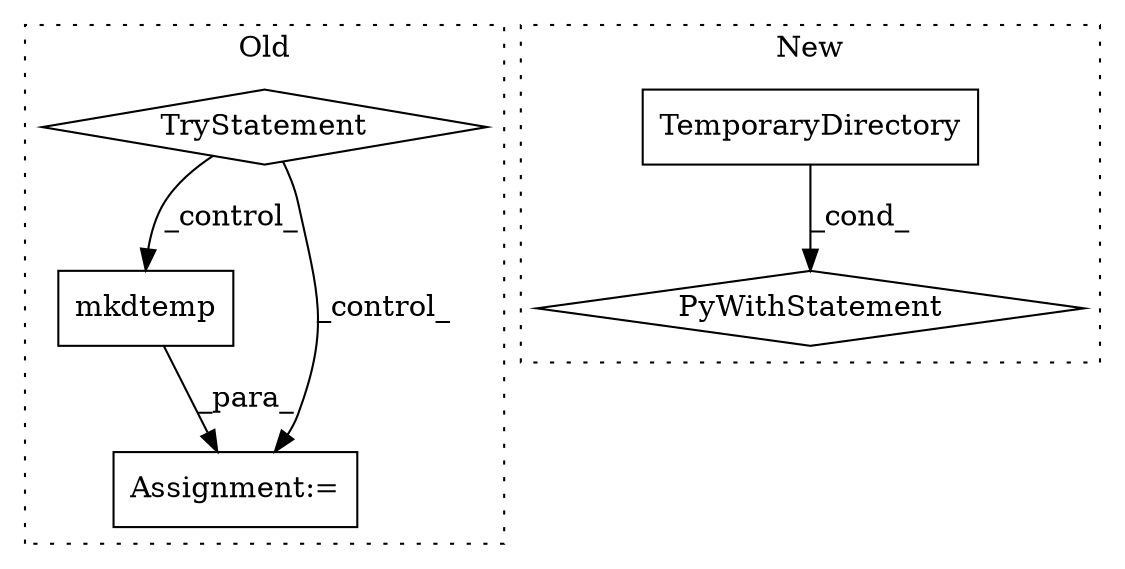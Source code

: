 digraph G {
subgraph cluster0 {
1 [label="mkdtemp" a="32" s="672" l="9" shape="box"];
3 [label="Assignment:=" a="7" s="662" l="1" shape="box"];
5 [label="TryStatement" a="54" s="642" l="4" shape="diamond"];
label = "Old";
style="dotted";
}
subgraph cluster1 {
2 [label="PyWithStatement" a="104" s="823,862" l="10,2" shape="diamond"];
4 [label="TemporaryDirectory" a="32" s="842" l="20" shape="box"];
label = "New";
style="dotted";
}
1 -> 3 [label="_para_"];
4 -> 2 [label="_cond_"];
5 -> 1 [label="_control_"];
5 -> 3 [label="_control_"];
}